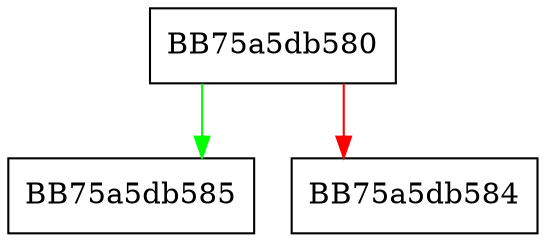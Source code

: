 digraph _Delete_this {
  node [shape="box"];
  graph [splines=ortho];
  BB75a5db580 -> BB75a5db585 [color="green"];
  BB75a5db580 -> BB75a5db584 [color="red"];
}